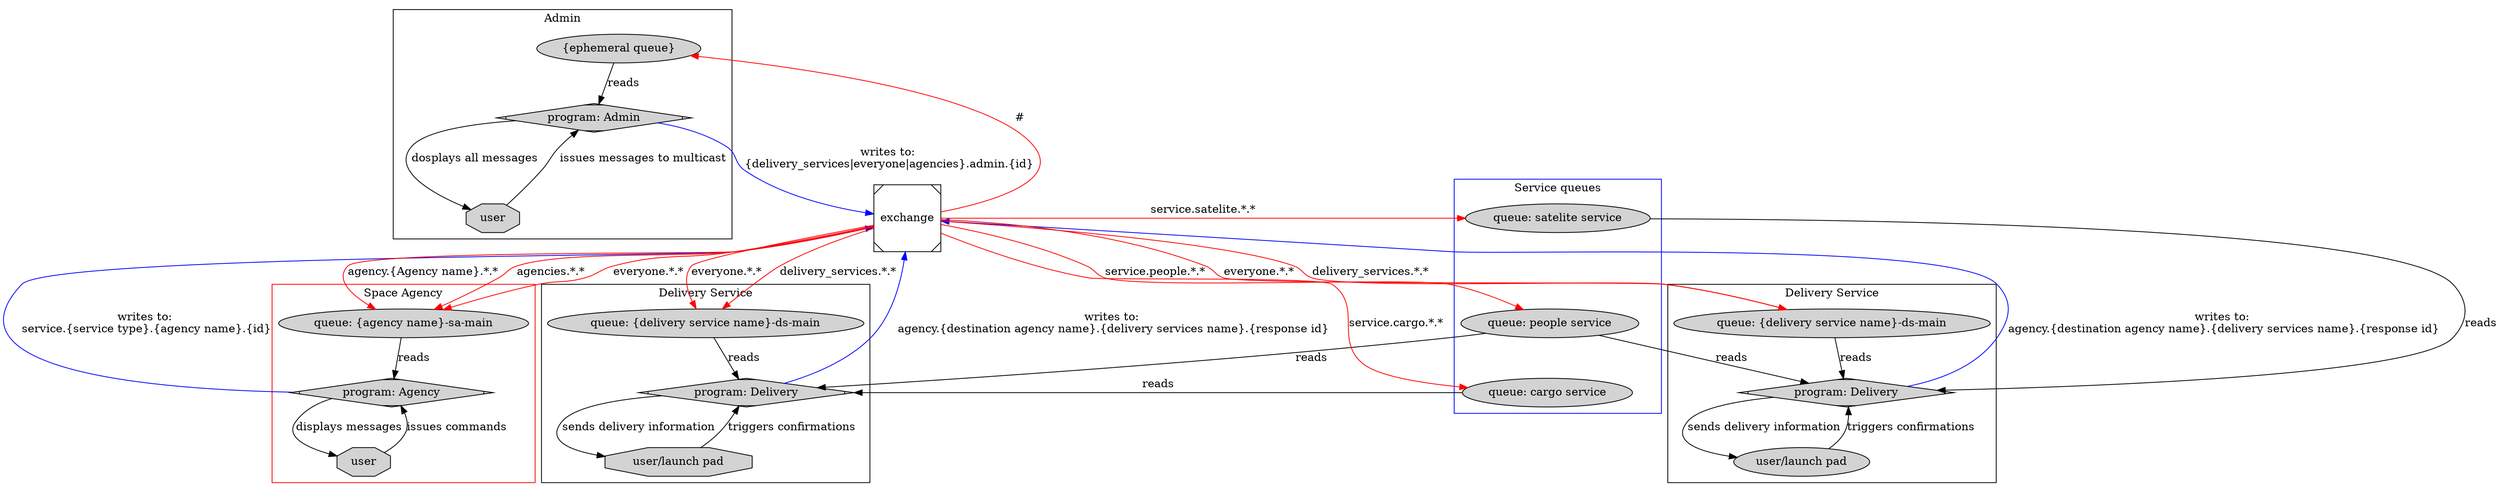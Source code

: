 digraph G {
  edge [len=7]

  subgraph cluster_0 {
    node [style=filled]
    agency_exe [label = "program: Agency",shape=Mdiamond]
    agency_queue [label = "queue: {agency name}-sa-main"]
    agency_user [label = "user", shape=octagon]
    
    agency_user -> agency_exe [label="issues commands",len=2]
    agency_exe -> agency_user [label="displays messages",len=2]
    
    agency_queue -> agency_exe [label="reads",len=4]
    label = "Space Agency"
    color = red
  }

  subgraph cluster_1 {
    node [style=filled]
    label = "Service queues"
    people_service [label = "queue: people service"]
    cargo_service [label = "queue: cargo service"]
    satelite_service [label = "queue: satelite service"]
    
    
    people_service -> cargo_service [style=invis,len=4]
    satelite_service -> cargo_service [style=invis,len=4]
    satelite_service -> people_service [style=invis,len=4]
    
    color=blue
  }
subgraph cluster_4 {
      node [style=filled]
      label = "Admin"
      admin_exe [label = "program: Admin",shape=Mdiamond]
      admin_queue [label = "{ephemeral queue}"]
      admin_user [label = "user",shape=octagon]
      
      admin_user -> admin_exe [label="issues messages to multicast",len=2]
      admin_exe -> admin_user [label="dosplays all messages",len=2]
      
      
      admin_queue -> admin_exe [label="reads",len=3]
      
  }
  
  subgraph cluster_2 {
      node [style=filled]
      label = "Delivery Service"
      delivery_1_queue [label = "queue: {delivery service name}-ds-main"]
      delivery_1_exe [label = "program: Delivery",shape=Mdiamond]
      delivery_1_launchpad [label = "user/launch pad",shape=octagon]
      
      delivery_1_launchpad -> delivery_1_exe [label="triggers confirmations",len=2]
      delivery_1_exe -> delivery_1_launchpad [label="sends delivery information",len=2]
      
      delivery_1_queue -> delivery_1_exe [label="reads",len=2]
      
  }
  
  
  subgraph cluster_3 {
      node [style=filled]
      label = "Delivery Service"
      delivery_2_queue [label = "queue: {delivery service name}-ds-main"]
      delivery_2_exe [label = "program: Delivery",shape=Mdiamond]
      delivery_2_launchpad [label = "user/launch pad"]
      
      delivery_2_launchpad -> delivery_2_exe [label="triggers confirmations",len=2]
      delivery_2_exe -> delivery_2_launchpad [label="sends delivery information",len=2]
      
      delivery_2_queue -> delivery_2_exe [label="reads",len=2]
      
  }
  
  
  exchange [shape = Msquare]
  
  
  exchange -> agency_queue [label = "agency.{Agency name}.*.*",color=red]
  exchange -> agency_queue [label = "agencies.*.*",color=red]
  exchange -> agency_queue [label = "everyone.*.*",color=red]
  
  agency_exe -> exchange [label = "writes to: \nservice.{service type}.{agency name}.{id}",color=blue]
  
  exchange -> people_service [label = "service.people.*.*",len=6,color=red]
  exchange -> cargo_service [label = "service.cargo.*.*",len=6,color=red]
  exchange -> satelite_service [label = "service.satelite.*.*",len=6,color=red]
  
  exchange -> delivery_1_queue [label = "everyone.*.*",color=red]
  exchange -> delivery_1_queue [label = "delivery_services.*.*",color=red]
  exchange -> delivery_2_queue [label = "everyone.*.*",color=red]
  exchange -> delivery_2_queue [label = "delivery_services.*.*",color=red]
  
  people_service -> delivery_1_exe [label="reads"]
  cargo_service -> delivery_1_exe [label="reads",len=4]
  delivery_1_exe -> exchange [label="writes to: \nagency.{destination agency name}.{delivery services name}.{response id}",color=blue]
  
  people_service -> delivery_2_exe [label="reads"]
  satelite_service -> delivery_2_exe [label="reads",len=4]
  delivery_2_exe -> exchange [label="writes to: \nagency.{destination agency name}.{delivery services name}.{response id}",color=blue]
  
  
  exchange -> admin_queue [label = "#",len=4,color=red]
  admin_exe -> exchange [label = "writes to: \n{delivery_services|everyone|agencies}.admin.{id}",len=4,color=blue]
  
}
